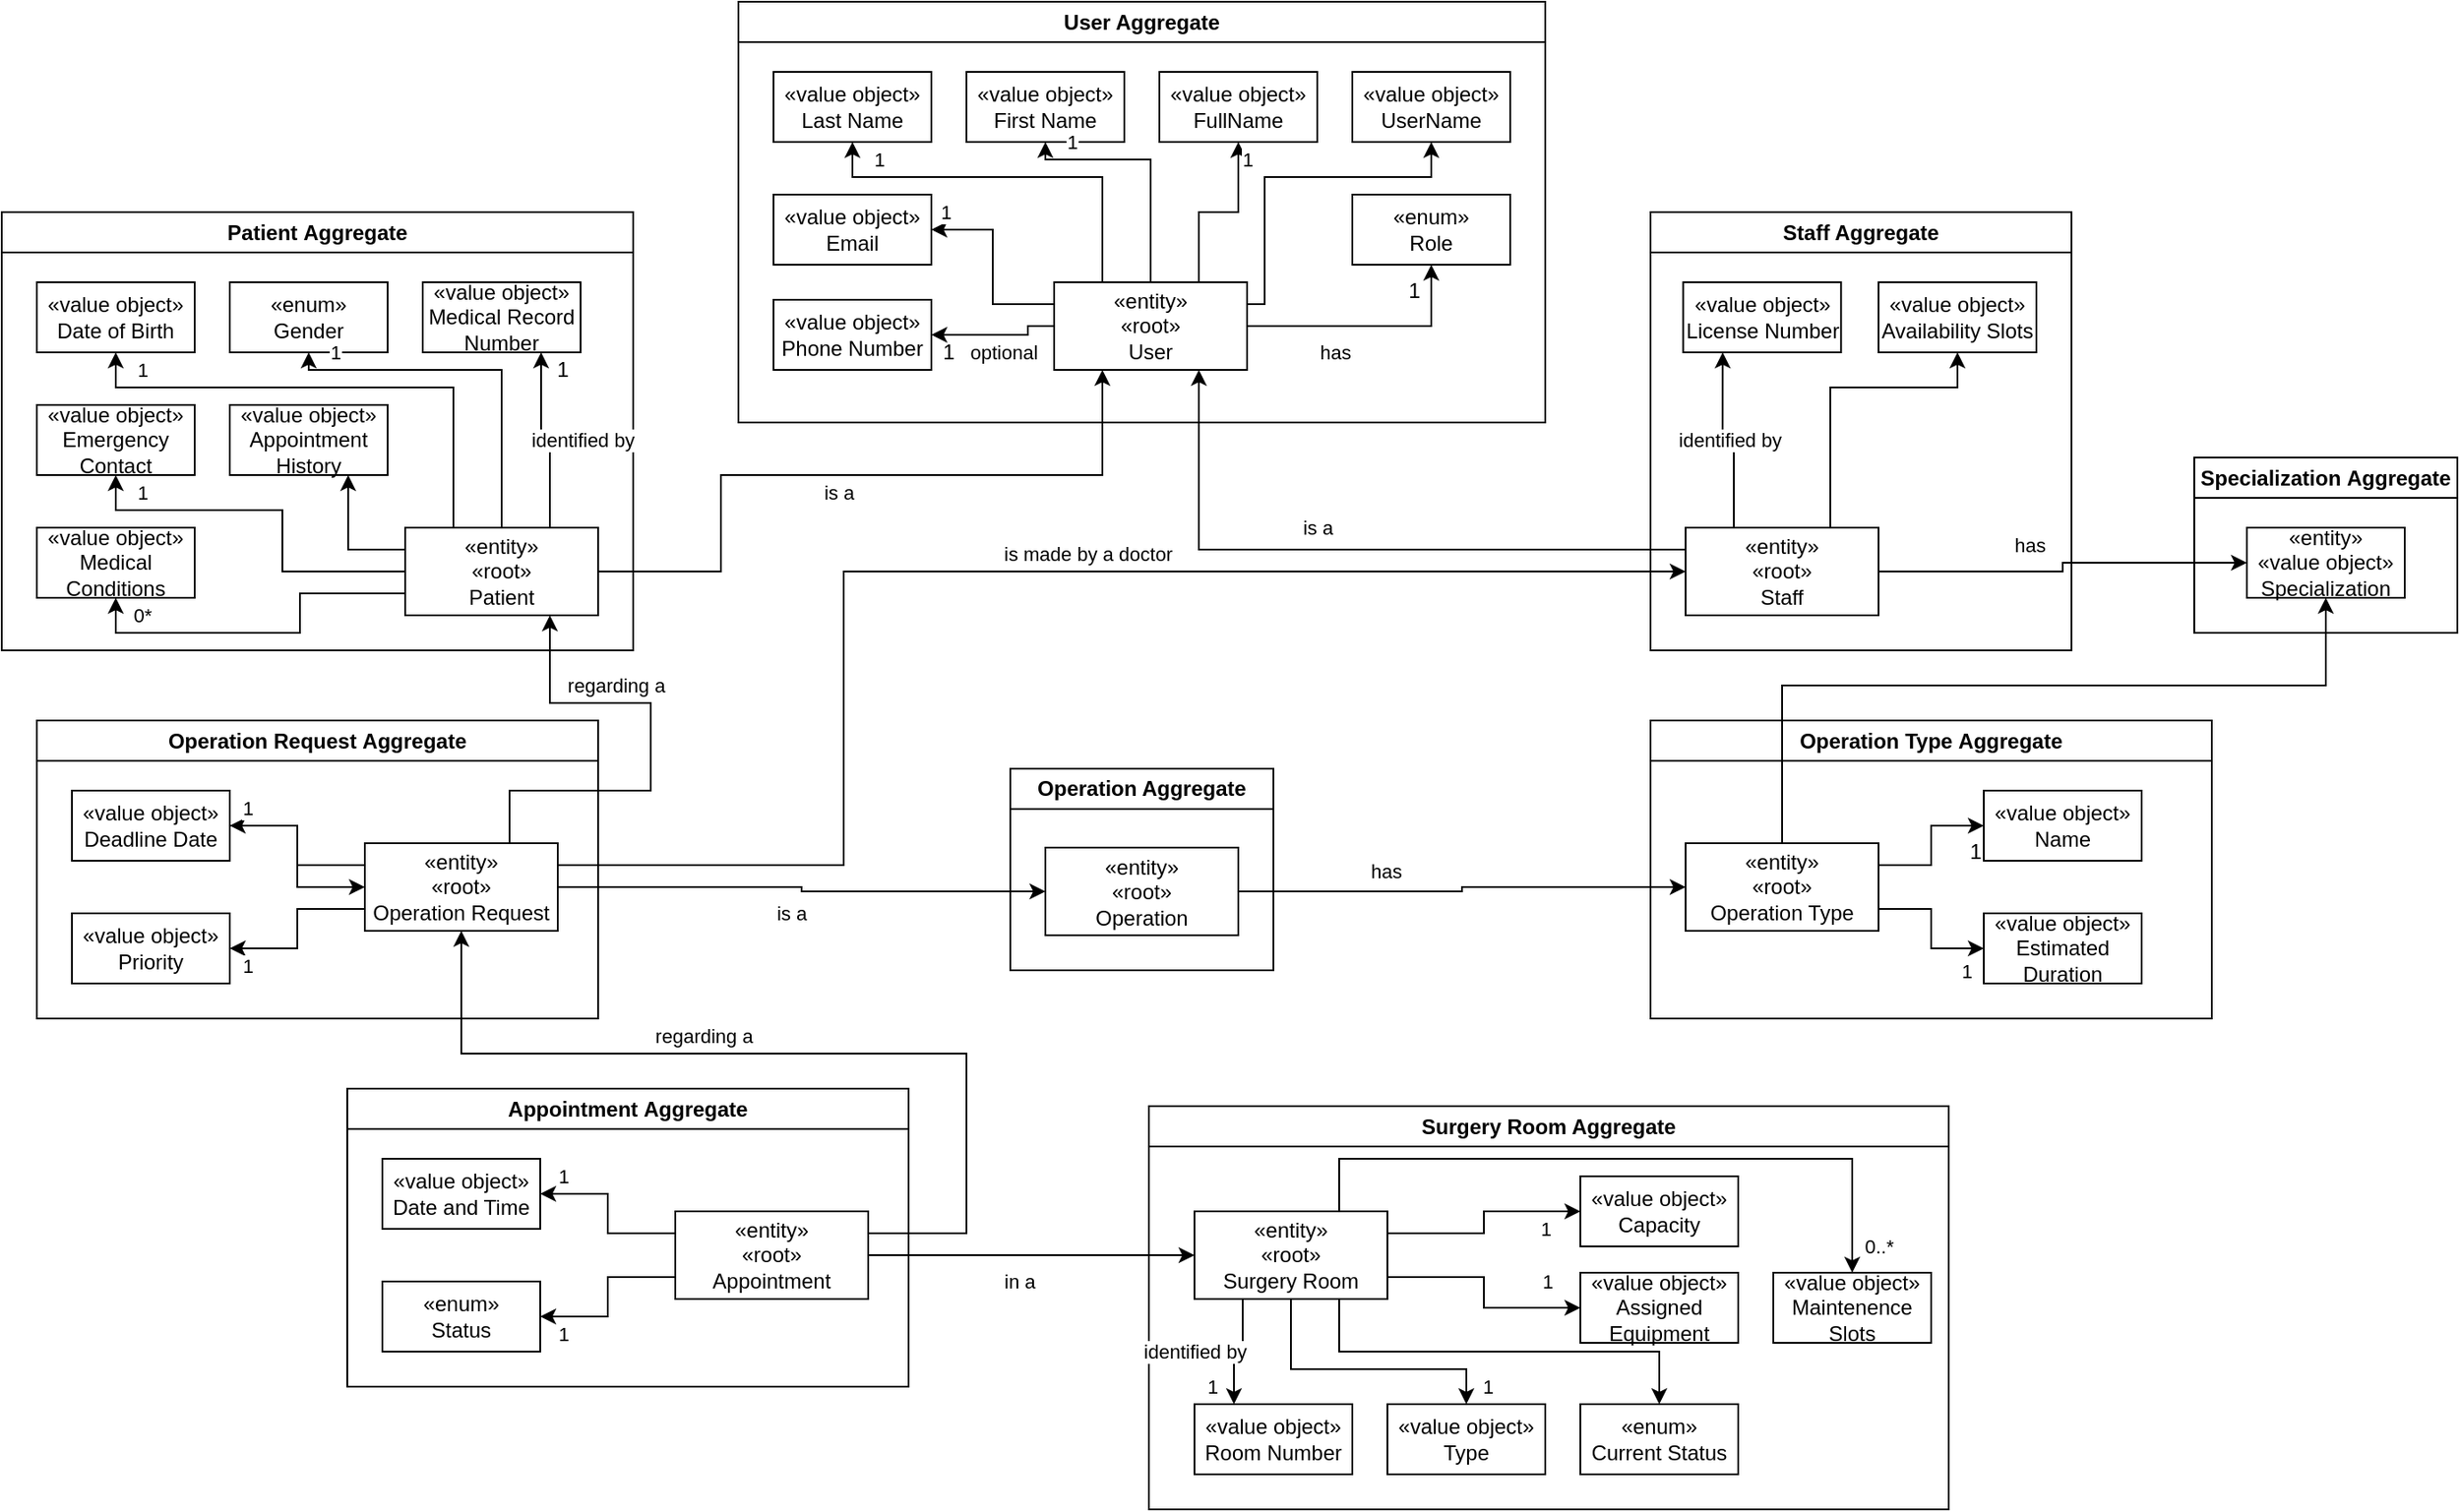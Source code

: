 <mxfile version="24.7.8">
  <diagram id="C5RBs43oDa-KdzZeNtuy" name="Page-1">
    <mxGraphModel dx="867" dy="613" grid="1" gridSize="10" guides="1" tooltips="1" connect="1" arrows="1" fold="1" page="1" pageScale="1" pageWidth="827" pageHeight="1169" math="0" shadow="0">
      <root>
        <mxCell id="WIyWlLk6GJQsqaUBKTNV-0" />
        <mxCell id="WIyWlLk6GJQsqaUBKTNV-1" parent="WIyWlLk6GJQsqaUBKTNV-0" />
        <mxCell id="M3L84cAelBB2g7PGl4CK-6" value="Surgery Room Aggregate" style="swimlane;whiteSpace=wrap;html=1;" vertex="1" parent="WIyWlLk6GJQsqaUBKTNV-1">
          <mxGeometry x="1284" y="710" width="456" height="230" as="geometry" />
        </mxCell>
        <mxCell id="M3L84cAelBB2g7PGl4CK-172" value="identified by" style="edgeStyle=orthogonalEdgeStyle;rounded=0;orthogonalLoop=1;jettySize=auto;html=1;exitX=0.25;exitY=1;exitDx=0;exitDy=0;entryX=0.25;entryY=0;entryDx=0;entryDy=0;" edge="1" parent="M3L84cAelBB2g7PGl4CK-6" source="M3L84cAelBB2g7PGl4CK-166" target="M3L84cAelBB2g7PGl4CK-167">
          <mxGeometry x="0.077" y="-22" relative="1" as="geometry">
            <mxPoint x="-1" as="offset" />
          </mxGeometry>
        </mxCell>
        <mxCell id="M3L84cAelBB2g7PGl4CK-203" value="1" style="edgeLabel;html=1;align=center;verticalAlign=middle;resizable=0;points=[];" vertex="1" connectable="0" parent="M3L84cAelBB2g7PGl4CK-172">
          <mxGeometry x="0.482" y="-1" relative="1" as="geometry">
            <mxPoint x="-12" y="7" as="offset" />
          </mxGeometry>
        </mxCell>
        <mxCell id="M3L84cAelBB2g7PGl4CK-173" style="edgeStyle=orthogonalEdgeStyle;rounded=0;orthogonalLoop=1;jettySize=auto;html=1;exitX=0.5;exitY=1;exitDx=0;exitDy=0;entryX=0.5;entryY=0;entryDx=0;entryDy=0;" edge="1" parent="M3L84cAelBB2g7PGl4CK-6" source="M3L84cAelBB2g7PGl4CK-166" target="M3L84cAelBB2g7PGl4CK-170">
          <mxGeometry relative="1" as="geometry">
            <Array as="points">
              <mxPoint x="81" y="150" />
              <mxPoint x="181" y="150" />
            </Array>
          </mxGeometry>
        </mxCell>
        <mxCell id="M3L84cAelBB2g7PGl4CK-204" value="1" style="edgeLabel;html=1;align=center;verticalAlign=middle;resizable=0;points=[];" vertex="1" connectable="0" parent="M3L84cAelBB2g7PGl4CK-173">
          <mxGeometry x="0.739" relative="1" as="geometry">
            <mxPoint x="13" y="10" as="offset" />
          </mxGeometry>
        </mxCell>
        <mxCell id="M3L84cAelBB2g7PGl4CK-174" style="edgeStyle=orthogonalEdgeStyle;rounded=0;orthogonalLoop=1;jettySize=auto;html=1;exitX=0.75;exitY=1;exitDx=0;exitDy=0;entryX=0.5;entryY=0;entryDx=0;entryDy=0;" edge="1" parent="M3L84cAelBB2g7PGl4CK-6" source="M3L84cAelBB2g7PGl4CK-166" target="M3L84cAelBB2g7PGl4CK-168">
          <mxGeometry relative="1" as="geometry" />
        </mxCell>
        <mxCell id="M3L84cAelBB2g7PGl4CK-175" style="edgeStyle=orthogonalEdgeStyle;rounded=0;orthogonalLoop=1;jettySize=auto;html=1;exitX=1;exitY=0.75;exitDx=0;exitDy=0;entryX=0;entryY=0.5;entryDx=0;entryDy=0;" edge="1" parent="M3L84cAelBB2g7PGl4CK-6" source="M3L84cAelBB2g7PGl4CK-166" target="M3L84cAelBB2g7PGl4CK-171">
          <mxGeometry relative="1" as="geometry" />
        </mxCell>
        <mxCell id="M3L84cAelBB2g7PGl4CK-206" value="1" style="edgeLabel;html=1;align=center;verticalAlign=middle;resizable=0;points=[];" vertex="1" connectable="0" parent="M3L84cAelBB2g7PGl4CK-175">
          <mxGeometry x="0.629" y="1" relative="1" as="geometry">
            <mxPoint x="4" y="-14" as="offset" />
          </mxGeometry>
        </mxCell>
        <mxCell id="M3L84cAelBB2g7PGl4CK-176" style="edgeStyle=orthogonalEdgeStyle;rounded=0;orthogonalLoop=1;jettySize=auto;html=1;exitX=1;exitY=0.25;exitDx=0;exitDy=0;entryX=0;entryY=0.5;entryDx=0;entryDy=0;" edge="1" parent="M3L84cAelBB2g7PGl4CK-6" source="M3L84cAelBB2g7PGl4CK-166" target="M3L84cAelBB2g7PGl4CK-169">
          <mxGeometry relative="1" as="geometry" />
        </mxCell>
        <mxCell id="M3L84cAelBB2g7PGl4CK-205" value="1" style="edgeLabel;html=1;align=center;verticalAlign=middle;resizable=0;points=[];" vertex="1" connectable="0" parent="M3L84cAelBB2g7PGl4CK-176">
          <mxGeometry x="0.74" relative="1" as="geometry">
            <mxPoint x="-4" y="10" as="offset" />
          </mxGeometry>
        </mxCell>
        <mxCell id="M3L84cAelBB2g7PGl4CK-218" style="edgeStyle=orthogonalEdgeStyle;rounded=0;orthogonalLoop=1;jettySize=auto;html=1;exitX=0.75;exitY=0;exitDx=0;exitDy=0;entryX=0.5;entryY=0;entryDx=0;entryDy=0;" edge="1" parent="M3L84cAelBB2g7PGl4CK-6" source="M3L84cAelBB2g7PGl4CK-166" target="M3L84cAelBB2g7PGl4CK-217">
          <mxGeometry relative="1" as="geometry">
            <Array as="points">
              <mxPoint x="109" y="30" />
              <mxPoint x="401" y="30" />
            </Array>
          </mxGeometry>
        </mxCell>
        <mxCell id="M3L84cAelBB2g7PGl4CK-219" value="0..*" style="edgeLabel;html=1;align=center;verticalAlign=middle;resizable=0;points=[];" vertex="1" connectable="0" parent="M3L84cAelBB2g7PGl4CK-218">
          <mxGeometry x="0.866" y="-2" relative="1" as="geometry">
            <mxPoint x="17" y="11" as="offset" />
          </mxGeometry>
        </mxCell>
        <mxCell id="M3L84cAelBB2g7PGl4CK-166" value="«entity»&lt;div&gt;«root»&lt;br&gt;&lt;div&gt;&lt;div&gt;Surgery Room&lt;/div&gt;&lt;/div&gt;&lt;/div&gt;" style="rounded=0;whiteSpace=wrap;html=1;" vertex="1" parent="M3L84cAelBB2g7PGl4CK-6">
          <mxGeometry x="26" y="60" width="110" height="50" as="geometry" />
        </mxCell>
        <mxCell id="M3L84cAelBB2g7PGl4CK-167" value="«value object»&lt;div&gt;Room Number&lt;/div&gt;" style="rounded=0;whiteSpace=wrap;html=1;" vertex="1" parent="M3L84cAelBB2g7PGl4CK-6">
          <mxGeometry x="26" y="170" width="90" height="40" as="geometry" />
        </mxCell>
        <mxCell id="M3L84cAelBB2g7PGl4CK-168" value="«enum»&lt;div&gt;Current Status&lt;br&gt;&lt;/div&gt;" style="rounded=0;whiteSpace=wrap;html=1;" vertex="1" parent="M3L84cAelBB2g7PGl4CK-6">
          <mxGeometry x="246" y="170" width="90" height="40" as="geometry" />
        </mxCell>
        <mxCell id="M3L84cAelBB2g7PGl4CK-169" value="«value object»&lt;div&gt;Capacity&lt;/div&gt;" style="rounded=0;whiteSpace=wrap;html=1;" vertex="1" parent="M3L84cAelBB2g7PGl4CK-6">
          <mxGeometry x="246" y="40" width="90" height="40" as="geometry" />
        </mxCell>
        <mxCell id="M3L84cAelBB2g7PGl4CK-170" value="«value object»&lt;div&gt;Type&lt;/div&gt;" style="rounded=0;whiteSpace=wrap;html=1;" vertex="1" parent="M3L84cAelBB2g7PGl4CK-6">
          <mxGeometry x="136" y="170" width="90" height="40" as="geometry" />
        </mxCell>
        <mxCell id="M3L84cAelBB2g7PGl4CK-171" value="«value object»&lt;div&gt;Assigned Equipment&lt;/div&gt;" style="rounded=0;whiteSpace=wrap;html=1;" vertex="1" parent="M3L84cAelBB2g7PGl4CK-6">
          <mxGeometry x="246" y="95" width="90" height="40" as="geometry" />
        </mxCell>
        <mxCell id="M3L84cAelBB2g7PGl4CK-217" value="«value object»&lt;div&gt;Maintenen&lt;span style=&quot;background-color: initial;&quot;&gt;ce Slots&lt;/span&gt;&lt;/div&gt;" style="rounded=0;whiteSpace=wrap;html=1;" vertex="1" parent="M3L84cAelBB2g7PGl4CK-6">
          <mxGeometry x="356" y="95" width="90" height="40" as="geometry" />
        </mxCell>
        <mxCell id="M3L84cAelBB2g7PGl4CK-16" style="edgeStyle=orthogonalEdgeStyle;rounded=0;orthogonalLoop=1;jettySize=auto;html=1;exitX=0.5;exitY=1;exitDx=0;exitDy=0;" edge="1" parent="WIyWlLk6GJQsqaUBKTNV-1">
          <mxGeometry relative="1" as="geometry">
            <mxPoint x="1371.64" y="620" as="sourcePoint" />
            <mxPoint x="1371.64" y="620" as="targetPoint" />
          </mxGeometry>
        </mxCell>
        <mxCell id="M3L84cAelBB2g7PGl4CK-24" value="User Aggregate" style="swimlane;whiteSpace=wrap;html=1;" vertex="1" parent="WIyWlLk6GJQsqaUBKTNV-1">
          <mxGeometry x="1050" y="80" width="460" height="240" as="geometry">
            <mxRectangle x="170" y="40" width="120" height="30" as="alternateBounds" />
          </mxGeometry>
        </mxCell>
        <mxCell id="M3L84cAelBB2g7PGl4CK-25" value="«value object»&lt;div&gt;&lt;span style=&quot;background-color: initial;&quot;&gt;Email&lt;/span&gt;&lt;br&gt;&lt;/div&gt;" style="rounded=0;whiteSpace=wrap;html=1;" vertex="1" parent="M3L84cAelBB2g7PGl4CK-24">
          <mxGeometry x="20" y="110" width="90" height="40" as="geometry" />
        </mxCell>
        <mxCell id="M3L84cAelBB2g7PGl4CK-26" value="«value object»&lt;div&gt;Phone Number&lt;/div&gt;" style="rounded=0;whiteSpace=wrap;html=1;" vertex="1" parent="M3L84cAelBB2g7PGl4CK-24">
          <mxGeometry x="20" y="170" width="90" height="40" as="geometry" />
        </mxCell>
        <mxCell id="M3L84cAelBB2g7PGl4CK-18" value="«value object»&lt;div&gt;UserName&lt;/div&gt;" style="rounded=0;whiteSpace=wrap;html=1;" vertex="1" parent="M3L84cAelBB2g7PGl4CK-24">
          <mxGeometry x="350" y="40" width="90" height="40" as="geometry" />
        </mxCell>
        <mxCell id="M3L84cAelBB2g7PGl4CK-17" value="«value object»&lt;div&gt;FullName&lt;/div&gt;" style="rounded=0;whiteSpace=wrap;html=1;" vertex="1" parent="M3L84cAelBB2g7PGl4CK-24">
          <mxGeometry x="240" y="40" width="90" height="40" as="geometry" />
        </mxCell>
        <mxCell id="M3L84cAelBB2g7PGl4CK-88" value="«value object»&lt;div&gt;First Name&lt;/div&gt;" style="rounded=0;whiteSpace=wrap;html=1;" vertex="1" parent="M3L84cAelBB2g7PGl4CK-24">
          <mxGeometry x="130" y="40" width="90" height="40" as="geometry" />
        </mxCell>
        <mxCell id="M3L84cAelBB2g7PGl4CK-94" value="optional" style="edgeStyle=orthogonalEdgeStyle;rounded=0;orthogonalLoop=1;jettySize=auto;html=1;exitX=0;exitY=0.5;exitDx=0;exitDy=0;entryX=1;entryY=0.5;entryDx=0;entryDy=0;" edge="1" parent="M3L84cAelBB2g7PGl4CK-24" source="M3L84cAelBB2g7PGl4CK-15" target="M3L84cAelBB2g7PGl4CK-26">
          <mxGeometry x="0.043" y="11" relative="1" as="geometry">
            <Array as="points">
              <mxPoint x="165" y="185" />
              <mxPoint x="165" y="190" />
            </Array>
            <mxPoint x="5" y="-1" as="offset" />
          </mxGeometry>
        </mxCell>
        <mxCell id="M3L84cAelBB2g7PGl4CK-95" value="1" style="edgeStyle=orthogonalEdgeStyle;rounded=0;orthogonalLoop=1;jettySize=auto;html=1;exitX=0;exitY=0.25;exitDx=0;exitDy=0;entryX=1;entryY=0.5;entryDx=0;entryDy=0;" edge="1" parent="M3L84cAelBB2g7PGl4CK-24" source="M3L84cAelBB2g7PGl4CK-15" target="M3L84cAelBB2g7PGl4CK-25">
          <mxGeometry x="0.869" y="-10" relative="1" as="geometry">
            <mxPoint as="offset" />
          </mxGeometry>
        </mxCell>
        <mxCell id="M3L84cAelBB2g7PGl4CK-96" value="1" style="edgeStyle=orthogonalEdgeStyle;rounded=0;orthogonalLoop=1;jettySize=auto;html=1;exitX=0.25;exitY=0;exitDx=0;exitDy=0;entryX=0.5;entryY=1;entryDx=0;entryDy=0;" edge="1" parent="M3L84cAelBB2g7PGl4CK-24" source="M3L84cAelBB2g7PGl4CK-15" target="M3L84cAelBB2g7PGl4CK-91">
          <mxGeometry x="0.685" y="-10" relative="1" as="geometry">
            <Array as="points">
              <mxPoint x="208" y="100" />
              <mxPoint x="65" y="100" />
            </Array>
            <mxPoint as="offset" />
          </mxGeometry>
        </mxCell>
        <mxCell id="M3L84cAelBB2g7PGl4CK-98" value="1" style="edgeStyle=orthogonalEdgeStyle;rounded=0;orthogonalLoop=1;jettySize=auto;html=1;exitX=0.75;exitY=0;exitDx=0;exitDy=0;entryX=0.5;entryY=1;entryDx=0;entryDy=0;" edge="1" parent="M3L84cAelBB2g7PGl4CK-24" source="M3L84cAelBB2g7PGl4CK-15" target="M3L84cAelBB2g7PGl4CK-17">
          <mxGeometry x="0.805" y="-5" relative="1" as="geometry">
            <mxPoint as="offset" />
          </mxGeometry>
        </mxCell>
        <mxCell id="M3L84cAelBB2g7PGl4CK-99" style="edgeStyle=orthogonalEdgeStyle;rounded=0;orthogonalLoop=1;jettySize=auto;html=1;exitX=1;exitY=0.25;exitDx=0;exitDy=0;entryX=0.5;entryY=1;entryDx=0;entryDy=0;" edge="1" parent="M3L84cAelBB2g7PGl4CK-24" source="M3L84cAelBB2g7PGl4CK-15" target="M3L84cAelBB2g7PGl4CK-18">
          <mxGeometry relative="1" as="geometry">
            <Array as="points">
              <mxPoint x="300" y="173" />
              <mxPoint x="300" y="100" />
              <mxPoint x="395" y="100" />
            </Array>
          </mxGeometry>
        </mxCell>
        <mxCell id="M3L84cAelBB2g7PGl4CK-100" value="has" style="edgeStyle=orthogonalEdgeStyle;rounded=0;orthogonalLoop=1;jettySize=auto;html=1;exitX=1;exitY=0.5;exitDx=0;exitDy=0;entryX=0.5;entryY=1;entryDx=0;entryDy=0;" edge="1" parent="M3L84cAelBB2g7PGl4CK-24" source="M3L84cAelBB2g7PGl4CK-15" target="M3L84cAelBB2g7PGl4CK-22">
          <mxGeometry x="-0.286" y="-15" relative="1" as="geometry">
            <mxPoint as="offset" />
          </mxGeometry>
        </mxCell>
        <mxCell id="M3L84cAelBB2g7PGl4CK-135" value="1" style="edgeStyle=orthogonalEdgeStyle;rounded=0;orthogonalLoop=1;jettySize=auto;html=1;exitX=0.5;exitY=0;exitDx=0;exitDy=0;entryX=0.5;entryY=1;entryDx=0;entryDy=0;" edge="1" parent="M3L84cAelBB2g7PGl4CK-24" source="M3L84cAelBB2g7PGl4CK-15" target="M3L84cAelBB2g7PGl4CK-88">
          <mxGeometry x="0.642" y="-10" relative="1" as="geometry">
            <Array as="points">
              <mxPoint x="235" y="90" />
              <mxPoint x="175" y="90" />
            </Array>
            <mxPoint as="offset" />
          </mxGeometry>
        </mxCell>
        <mxCell id="M3L84cAelBB2g7PGl4CK-15" value="«entity»&lt;div&gt;«root»&lt;/div&gt;&lt;div&gt;User&lt;/div&gt;" style="rounded=0;whiteSpace=wrap;html=1;" vertex="1" parent="M3L84cAelBB2g7PGl4CK-24">
          <mxGeometry x="180" y="160" width="110" height="50" as="geometry" />
        </mxCell>
        <mxCell id="M3L84cAelBB2g7PGl4CK-91" value="«value object»&lt;div&gt;Last Name&lt;/div&gt;" style="rounded=0;whiteSpace=wrap;html=1;" vertex="1" parent="M3L84cAelBB2g7PGl4CK-24">
          <mxGeometry x="20" y="40" width="90" height="40" as="geometry" />
        </mxCell>
        <mxCell id="M3L84cAelBB2g7PGl4CK-22" value="«enum»&lt;div&gt;Role&lt;/div&gt;" style="rounded=0;whiteSpace=wrap;html=1;" vertex="1" parent="M3L84cAelBB2g7PGl4CK-24">
          <mxGeometry x="350" y="110" width="90" height="40" as="geometry" />
        </mxCell>
        <mxCell id="M3L84cAelBB2g7PGl4CK-194" value="1" style="text;html=1;align=center;verticalAlign=middle;whiteSpace=wrap;rounded=0;" vertex="1" parent="M3L84cAelBB2g7PGl4CK-24">
          <mxGeometry x="110" y="190" width="20" height="20" as="geometry" />
        </mxCell>
        <mxCell id="M3L84cAelBB2g7PGl4CK-220" value="1" style="text;html=1;align=center;verticalAlign=middle;resizable=0;points=[];autosize=1;strokeColor=none;fillColor=none;" vertex="1" parent="M3L84cAelBB2g7PGl4CK-24">
          <mxGeometry x="370" y="150" width="30" height="30" as="geometry" />
        </mxCell>
        <mxCell id="M3L84cAelBB2g7PGl4CK-41" value="Operation Aggregate" style="swimlane;whiteSpace=wrap;html=1;" vertex="1" parent="WIyWlLk6GJQsqaUBKTNV-1">
          <mxGeometry x="1205" y="517.5" width="150" height="115" as="geometry" />
        </mxCell>
        <mxCell id="M3L84cAelBB2g7PGl4CK-147" value="«entity»&lt;div&gt;«root»&lt;br&gt;&lt;div&gt;&lt;div&gt;Operation&lt;/div&gt;&lt;/div&gt;&lt;/div&gt;" style="rounded=0;whiteSpace=wrap;html=1;" vertex="1" parent="M3L84cAelBB2g7PGl4CK-41">
          <mxGeometry x="20" y="45.0" width="110" height="50" as="geometry" />
        </mxCell>
        <mxCell id="M3L84cAelBB2g7PGl4CK-60" value="Patient&lt;span style=&quot;background-color: initial;&quot;&gt;&amp;nbsp;Aggregate&lt;/span&gt;" style="swimlane;whiteSpace=wrap;html=1;" vertex="1" parent="WIyWlLk6GJQsqaUBKTNV-1">
          <mxGeometry x="630" y="200" width="360" height="250" as="geometry">
            <mxRectangle x="-500" y="200" width="150" height="30" as="alternateBounds" />
          </mxGeometry>
        </mxCell>
        <mxCell id="M3L84cAelBB2g7PGl4CK-92" value="«value object»&lt;div&gt;Date of Birth&lt;/div&gt;" style="rounded=0;whiteSpace=wrap;html=1;" vertex="1" parent="M3L84cAelBB2g7PGl4CK-60">
          <mxGeometry x="20" y="40" width="90" height="40" as="geometry" />
        </mxCell>
        <mxCell id="M3L84cAelBB2g7PGl4CK-89" value="«value object»&lt;div&gt;Emergency Contact&lt;br&gt;&lt;/div&gt;" style="rounded=0;whiteSpace=wrap;html=1;" vertex="1" parent="M3L84cAelBB2g7PGl4CK-60">
          <mxGeometry x="20" y="110" width="90" height="40" as="geometry" />
        </mxCell>
        <mxCell id="M3L84cAelBB2g7PGl4CK-90" value="«enum»&lt;div&gt;Gender&lt;/div&gt;" style="rounded=0;whiteSpace=wrap;html=1;direction=west;" vertex="1" parent="M3L84cAelBB2g7PGl4CK-60">
          <mxGeometry x="130" y="40" width="90" height="40" as="geometry" />
        </mxCell>
        <mxCell id="M3L84cAelBB2g7PGl4CK-105" value="1" style="edgeStyle=orthogonalEdgeStyle;rounded=0;orthogonalLoop=1;jettySize=auto;html=1;exitX=0.25;exitY=0;exitDx=0;exitDy=0;entryX=0.5;entryY=1;entryDx=0;entryDy=0;" edge="1" parent="M3L84cAelBB2g7PGl4CK-60" source="M3L84cAelBB2g7PGl4CK-34" target="M3L84cAelBB2g7PGl4CK-92">
          <mxGeometry x="0.761" y="-10" relative="1" as="geometry">
            <Array as="points">
              <mxPoint x="258" y="100" />
              <mxPoint x="65" y="100" />
            </Array>
            <mxPoint as="offset" />
          </mxGeometry>
        </mxCell>
        <mxCell id="M3L84cAelBB2g7PGl4CK-107" value="identified by" style="edgeStyle=orthogonalEdgeStyle;rounded=0;orthogonalLoop=1;jettySize=auto;html=1;exitX=0.75;exitY=0;exitDx=0;exitDy=0;entryX=0.75;entryY=1;entryDx=0;entryDy=0;" edge="1" parent="M3L84cAelBB2g7PGl4CK-60" source="M3L84cAelBB2g7PGl4CK-34" target="M3L84cAelBB2g7PGl4CK-102">
          <mxGeometry x="-0.025" y="-20" relative="1" as="geometry">
            <Array as="points">
              <mxPoint x="312" y="130" />
              <mxPoint x="308" y="130" />
            </Array>
            <mxPoint x="19" y="20" as="offset" />
          </mxGeometry>
        </mxCell>
        <mxCell id="M3L84cAelBB2g7PGl4CK-108" style="edgeStyle=orthogonalEdgeStyle;rounded=0;orthogonalLoop=1;jettySize=auto;html=1;exitX=0;exitY=0.25;exitDx=0;exitDy=0;entryX=0.75;entryY=1;entryDx=0;entryDy=0;" edge="1" parent="M3L84cAelBB2g7PGl4CK-60" source="M3L84cAelBB2g7PGl4CK-34" target="M3L84cAelBB2g7PGl4CK-103">
          <mxGeometry relative="1" as="geometry" />
        </mxCell>
        <mxCell id="M3L84cAelBB2g7PGl4CK-109" value="1" style="edgeStyle=orthogonalEdgeStyle;rounded=0;orthogonalLoop=1;jettySize=auto;html=1;exitX=0;exitY=0.5;exitDx=0;exitDy=0;entryX=0.5;entryY=1;entryDx=0;entryDy=0;" edge="1" parent="M3L84cAelBB2g7PGl4CK-60" source="M3L84cAelBB2g7PGl4CK-34" target="M3L84cAelBB2g7PGl4CK-89">
          <mxGeometry x="0.682" y="-10" relative="1" as="geometry">
            <Array as="points">
              <mxPoint x="160" y="205" />
              <mxPoint x="160" y="170" />
              <mxPoint x="65" y="170" />
            </Array>
            <mxPoint as="offset" />
          </mxGeometry>
        </mxCell>
        <mxCell id="M3L84cAelBB2g7PGl4CK-110" value="0*" style="edgeStyle=orthogonalEdgeStyle;rounded=0;orthogonalLoop=1;jettySize=auto;html=1;exitX=0;exitY=0.75;exitDx=0;exitDy=0;entryX=0.5;entryY=1;entryDx=0;entryDy=0;" edge="1" parent="M3L84cAelBB2g7PGl4CK-60" source="M3L84cAelBB2g7PGl4CK-34" target="M3L84cAelBB2g7PGl4CK-101">
          <mxGeometry x="0.663" y="-10" relative="1" as="geometry">
            <mxPoint as="offset" />
          </mxGeometry>
        </mxCell>
        <mxCell id="M3L84cAelBB2g7PGl4CK-134" value="1" style="edgeStyle=orthogonalEdgeStyle;rounded=0;orthogonalLoop=1;jettySize=auto;html=1;exitX=0.5;exitY=0;exitDx=0;exitDy=0;entryX=0.5;entryY=0;entryDx=0;entryDy=0;" edge="1" parent="M3L84cAelBB2g7PGl4CK-60" source="M3L84cAelBB2g7PGl4CK-34" target="M3L84cAelBB2g7PGl4CK-90">
          <mxGeometry x="0.762" y="-10" relative="1" as="geometry">
            <Array as="points">
              <mxPoint x="285" y="90" />
              <mxPoint x="175" y="90" />
            </Array>
            <mxPoint as="offset" />
          </mxGeometry>
        </mxCell>
        <mxCell id="M3L84cAelBB2g7PGl4CK-34" value="«entity»&lt;div&gt;«root»&lt;br&gt;&lt;div&gt;&lt;div&gt;Patient&lt;/div&gt;&lt;/div&gt;&lt;/div&gt;" style="rounded=0;whiteSpace=wrap;html=1;" vertex="1" parent="M3L84cAelBB2g7PGl4CK-60">
          <mxGeometry x="230" y="180" width="110" height="50" as="geometry" />
        </mxCell>
        <mxCell id="M3L84cAelBB2g7PGl4CK-101" value="«value object»&lt;div&gt;Medical Conditions&lt;/div&gt;" style="rounded=0;whiteSpace=wrap;html=1;" vertex="1" parent="M3L84cAelBB2g7PGl4CK-60">
          <mxGeometry x="20" y="180" width="90" height="40" as="geometry" />
        </mxCell>
        <mxCell id="M3L84cAelBB2g7PGl4CK-102" value="«value object»&lt;div&gt;&lt;span style=&quot;background-color: initial;&quot;&gt;Medical Record Number&lt;/span&gt;&lt;/div&gt;" style="rounded=0;whiteSpace=wrap;html=1;" vertex="1" parent="M3L84cAelBB2g7PGl4CK-60">
          <mxGeometry x="240" y="40" width="90" height="40" as="geometry" />
        </mxCell>
        <mxCell id="M3L84cAelBB2g7PGl4CK-103" value="«value object»&lt;div&gt;Appointment History&lt;/div&gt;" style="rounded=0;whiteSpace=wrap;html=1;" vertex="1" parent="M3L84cAelBB2g7PGl4CK-60">
          <mxGeometry x="130" y="110" width="90" height="40" as="geometry" />
        </mxCell>
        <mxCell id="M3L84cAelBB2g7PGl4CK-195" value="1" style="text;html=1;align=center;verticalAlign=middle;whiteSpace=wrap;rounded=0;" vertex="1" parent="M3L84cAelBB2g7PGl4CK-60">
          <mxGeometry x="310" y="80" width="20" height="20" as="geometry" />
        </mxCell>
        <mxCell id="M3L84cAelBB2g7PGl4CK-63" value="Staff Aggregate" style="swimlane;whiteSpace=wrap;html=1;" vertex="1" parent="WIyWlLk6GJQsqaUBKTNV-1">
          <mxGeometry x="1570" y="200" width="240" height="250" as="geometry" />
        </mxCell>
        <mxCell id="M3L84cAelBB2g7PGl4CK-112" value="«value object»&lt;div&gt;Availability Slots&lt;br&gt;&lt;/div&gt;" style="rounded=0;whiteSpace=wrap;html=1;" vertex="1" parent="M3L84cAelBB2g7PGl4CK-63">
          <mxGeometry x="130" y="40" width="90" height="40" as="geometry" />
        </mxCell>
        <mxCell id="M3L84cAelBB2g7PGl4CK-114" value="«value object»&lt;div&gt;License Number&lt;br&gt;&lt;/div&gt;" style="rounded=0;whiteSpace=wrap;html=1;" vertex="1" parent="M3L84cAelBB2g7PGl4CK-63">
          <mxGeometry x="18.64" y="40" width="90" height="40" as="geometry" />
        </mxCell>
        <mxCell id="M3L84cAelBB2g7PGl4CK-116" value="identified by" style="edgeStyle=orthogonalEdgeStyle;rounded=0;orthogonalLoop=1;jettySize=auto;html=1;exitX=0.25;exitY=0;exitDx=0;exitDy=0;entryX=0.25;entryY=1;entryDx=0;entryDy=0;" edge="1" parent="M3L84cAelBB2g7PGl4CK-63" source="M3L84cAelBB2g7PGl4CK-40" target="M3L84cAelBB2g7PGl4CK-114">
          <mxGeometry relative="1" as="geometry" />
        </mxCell>
        <mxCell id="M3L84cAelBB2g7PGl4CK-136" style="edgeStyle=orthogonalEdgeStyle;rounded=0;orthogonalLoop=1;jettySize=auto;html=1;exitX=0.75;exitY=0;exitDx=0;exitDy=0;entryX=0.5;entryY=1;entryDx=0;entryDy=0;" edge="1" parent="M3L84cAelBB2g7PGl4CK-63" source="M3L84cAelBB2g7PGl4CK-40" target="M3L84cAelBB2g7PGl4CK-112">
          <mxGeometry relative="1" as="geometry">
            <Array as="points">
              <mxPoint x="102" y="100" />
              <mxPoint x="175" y="100" />
            </Array>
          </mxGeometry>
        </mxCell>
        <mxCell id="M3L84cAelBB2g7PGl4CK-40" value="«entity»&lt;div&gt;«root»&lt;/div&gt;&lt;div&gt;&lt;div&gt;&lt;div&gt;Staff&lt;/div&gt;&lt;/div&gt;&lt;/div&gt;" style="rounded=0;whiteSpace=wrap;html=1;" vertex="1" parent="M3L84cAelBB2g7PGl4CK-63">
          <mxGeometry x="20" y="180" width="110" height="50" as="geometry" />
        </mxCell>
        <mxCell id="M3L84cAelBB2g7PGl4CK-119" value="Operation Request&lt;span style=&quot;background-color: initial;&quot;&gt;&amp;nbsp;Aggregate&lt;/span&gt;" style="swimlane;whiteSpace=wrap;html=1;" vertex="1" parent="WIyWlLk6GJQsqaUBKTNV-1">
          <mxGeometry x="650" y="490" width="320" height="170" as="geometry">
            <mxRectangle x="-500" y="200" width="150" height="30" as="alternateBounds" />
          </mxGeometry>
        </mxCell>
        <mxCell id="M3L84cAelBB2g7PGl4CK-198" value="" style="edgeStyle=orthogonalEdgeStyle;rounded=0;orthogonalLoop=1;jettySize=auto;html=1;" edge="1" parent="M3L84cAelBB2g7PGl4CK-119" source="M3L84cAelBB2g7PGl4CK-120" target="M3L84cAelBB2g7PGl4CK-129">
          <mxGeometry relative="1" as="geometry" />
        </mxCell>
        <mxCell id="M3L84cAelBB2g7PGl4CK-120" value="«value object»&lt;div&gt;Deadline Date&lt;/div&gt;" style="rounded=0;whiteSpace=wrap;html=1;" vertex="1" parent="M3L84cAelBB2g7PGl4CK-119">
          <mxGeometry x="20" y="40" width="90" height="40" as="geometry" />
        </mxCell>
        <mxCell id="M3L84cAelBB2g7PGl4CK-121" value="«value object»&lt;div&gt;Priority&lt;br&gt;&lt;/div&gt;" style="rounded=0;whiteSpace=wrap;html=1;" vertex="1" parent="M3L84cAelBB2g7PGl4CK-119">
          <mxGeometry x="20" y="110" width="90" height="40" as="geometry" />
        </mxCell>
        <mxCell id="M3L84cAelBB2g7PGl4CK-137" style="edgeStyle=orthogonalEdgeStyle;rounded=0;orthogonalLoop=1;jettySize=auto;html=1;exitX=0;exitY=0.75;exitDx=0;exitDy=0;entryX=1;entryY=0.5;entryDx=0;entryDy=0;" edge="1" parent="M3L84cAelBB2g7PGl4CK-119" source="M3L84cAelBB2g7PGl4CK-129" target="M3L84cAelBB2g7PGl4CK-121">
          <mxGeometry relative="1" as="geometry" />
        </mxCell>
        <mxCell id="M3L84cAelBB2g7PGl4CK-200" value="1" style="edgeLabel;html=1;align=center;verticalAlign=middle;resizable=0;points=[];" vertex="1" connectable="0" parent="M3L84cAelBB2g7PGl4CK-137">
          <mxGeometry x="0.516" y="-1" relative="1" as="geometry">
            <mxPoint x="-14" y="11" as="offset" />
          </mxGeometry>
        </mxCell>
        <mxCell id="M3L84cAelBB2g7PGl4CK-138" style="edgeStyle=orthogonalEdgeStyle;rounded=0;orthogonalLoop=1;jettySize=auto;html=1;exitX=0;exitY=0.25;exitDx=0;exitDy=0;entryX=1;entryY=0.5;entryDx=0;entryDy=0;" edge="1" parent="M3L84cAelBB2g7PGl4CK-119" source="M3L84cAelBB2g7PGl4CK-129" target="M3L84cAelBB2g7PGl4CK-120">
          <mxGeometry relative="1" as="geometry" />
        </mxCell>
        <mxCell id="M3L84cAelBB2g7PGl4CK-199" value="1" style="edgeLabel;html=1;align=center;verticalAlign=middle;resizable=0;points=[];" vertex="1" connectable="0" parent="M3L84cAelBB2g7PGl4CK-138">
          <mxGeometry x="0.377" y="2" relative="1" as="geometry">
            <mxPoint x="-21" y="-12" as="offset" />
          </mxGeometry>
        </mxCell>
        <mxCell id="M3L84cAelBB2g7PGl4CK-129" value="«entity»&lt;div&gt;«root»&lt;br&gt;&lt;div&gt;&lt;div&gt;Operation Request&lt;/div&gt;&lt;/div&gt;&lt;/div&gt;" style="rounded=0;whiteSpace=wrap;html=1;" vertex="1" parent="M3L84cAelBB2g7PGl4CK-119">
          <mxGeometry x="187" y="70" width="110" height="50" as="geometry" />
        </mxCell>
        <mxCell id="M3L84cAelBB2g7PGl4CK-139" value="Operation Type&lt;span style=&quot;background-color: initial;&quot;&gt;&amp;nbsp;Aggregate&lt;/span&gt;" style="swimlane;whiteSpace=wrap;html=1;" vertex="1" parent="WIyWlLk6GJQsqaUBKTNV-1">
          <mxGeometry x="1570" y="490" width="320" height="170" as="geometry">
            <mxRectangle x="-500" y="200" width="150" height="30" as="alternateBounds" />
          </mxGeometry>
        </mxCell>
        <mxCell id="M3L84cAelBB2g7PGl4CK-140" value="«value object»&lt;div&gt;Name&lt;/div&gt;" style="rounded=0;whiteSpace=wrap;html=1;" vertex="1" parent="M3L84cAelBB2g7PGl4CK-139">
          <mxGeometry x="190" y="40" width="90" height="40" as="geometry" />
        </mxCell>
        <mxCell id="M3L84cAelBB2g7PGl4CK-141" value="«value object»&lt;div&gt;Estimated Duration&lt;br&gt;&lt;/div&gt;" style="rounded=0;whiteSpace=wrap;html=1;" vertex="1" parent="M3L84cAelBB2g7PGl4CK-139">
          <mxGeometry x="190" y="110" width="90" height="40" as="geometry" />
        </mxCell>
        <mxCell id="M3L84cAelBB2g7PGl4CK-145" style="edgeStyle=orthogonalEdgeStyle;rounded=0;orthogonalLoop=1;jettySize=auto;html=1;exitX=1;exitY=0.25;exitDx=0;exitDy=0;entryX=0;entryY=0.5;entryDx=0;entryDy=0;" edge="1" parent="M3L84cAelBB2g7PGl4CK-139" source="M3L84cAelBB2g7PGl4CK-144" target="M3L84cAelBB2g7PGl4CK-140">
          <mxGeometry relative="1" as="geometry" />
        </mxCell>
        <mxCell id="M3L84cAelBB2g7PGl4CK-146" style="edgeStyle=orthogonalEdgeStyle;rounded=0;orthogonalLoop=1;jettySize=auto;html=1;exitX=1;exitY=0.75;exitDx=0;exitDy=0;entryX=0;entryY=0.5;entryDx=0;entryDy=0;" edge="1" parent="M3L84cAelBB2g7PGl4CK-139" source="M3L84cAelBB2g7PGl4CK-144" target="M3L84cAelBB2g7PGl4CK-141">
          <mxGeometry relative="1" as="geometry" />
        </mxCell>
        <mxCell id="M3L84cAelBB2g7PGl4CK-196" value="1" style="edgeLabel;html=1;align=center;verticalAlign=middle;resizable=0;points=[];" vertex="1" connectable="0" parent="M3L84cAelBB2g7PGl4CK-146">
          <mxGeometry x="0.52" y="1" relative="1" as="geometry">
            <mxPoint x="10" y="14" as="offset" />
          </mxGeometry>
        </mxCell>
        <mxCell id="M3L84cAelBB2g7PGl4CK-144" value="«entity»&lt;div&gt;«root»&lt;br&gt;&lt;div&gt;&lt;div&gt;Operation Type&lt;/div&gt;&lt;/div&gt;&lt;/div&gt;" style="rounded=0;whiteSpace=wrap;html=1;" vertex="1" parent="M3L84cAelBB2g7PGl4CK-139">
          <mxGeometry x="20" y="70" width="110" height="50" as="geometry" />
        </mxCell>
        <mxCell id="M3L84cAelBB2g7PGl4CK-197" value="1" style="text;html=1;align=center;verticalAlign=middle;resizable=0;points=[];autosize=1;strokeColor=none;fillColor=none;" vertex="1" parent="M3L84cAelBB2g7PGl4CK-139">
          <mxGeometry x="170" y="60" width="30" height="30" as="geometry" />
        </mxCell>
        <mxCell id="M3L84cAelBB2g7PGl4CK-151" style="edgeStyle=orthogonalEdgeStyle;rounded=0;orthogonalLoop=1;jettySize=auto;html=1;exitX=1;exitY=0.5;exitDx=0;exitDy=0;entryX=0;entryY=0.5;entryDx=0;entryDy=0;" edge="1" parent="WIyWlLk6GJQsqaUBKTNV-1" source="M3L84cAelBB2g7PGl4CK-147" target="M3L84cAelBB2g7PGl4CK-144">
          <mxGeometry relative="1" as="geometry" />
        </mxCell>
        <mxCell id="M3L84cAelBB2g7PGl4CK-157" value="has" style="edgeLabel;html=1;align=center;verticalAlign=middle;resizable=0;points=[];" vertex="1" connectable="0" parent="M3L84cAelBB2g7PGl4CK-151">
          <mxGeometry x="-0.237" y="2" relative="1" as="geometry">
            <mxPoint x="-14" y="-10" as="offset" />
          </mxGeometry>
        </mxCell>
        <mxCell id="M3L84cAelBB2g7PGl4CK-152" style="edgeStyle=orthogonalEdgeStyle;rounded=0;orthogonalLoop=1;jettySize=auto;html=1;exitX=1;exitY=0.5;exitDx=0;exitDy=0;entryX=0;entryY=0.5;entryDx=0;entryDy=0;" edge="1" parent="WIyWlLk6GJQsqaUBKTNV-1" source="M3L84cAelBB2g7PGl4CK-129" target="M3L84cAelBB2g7PGl4CK-147">
          <mxGeometry relative="1" as="geometry" />
        </mxCell>
        <mxCell id="M3L84cAelBB2g7PGl4CK-178" value="is a" style="edgeLabel;html=1;align=center;verticalAlign=middle;resizable=0;points=[];" vertex="1" connectable="0" parent="M3L84cAelBB2g7PGl4CK-152">
          <mxGeometry x="-0.165" y="-6" relative="1" as="geometry">
            <mxPoint x="16" y="9" as="offset" />
          </mxGeometry>
        </mxCell>
        <mxCell id="M3L84cAelBB2g7PGl4CK-153" style="edgeStyle=orthogonalEdgeStyle;rounded=0;orthogonalLoop=1;jettySize=auto;html=1;exitX=0.75;exitY=0;exitDx=0;exitDy=0;entryX=0.75;entryY=1;entryDx=0;entryDy=0;" edge="1" parent="WIyWlLk6GJQsqaUBKTNV-1" source="M3L84cAelBB2g7PGl4CK-129" target="M3L84cAelBB2g7PGl4CK-34">
          <mxGeometry relative="1" as="geometry">
            <Array as="points">
              <mxPoint x="920" y="530" />
              <mxPoint x="1000" y="530" />
              <mxPoint x="1000" y="480" />
              <mxPoint x="943" y="480" />
            </Array>
          </mxGeometry>
        </mxCell>
        <mxCell id="M3L84cAelBB2g7PGl4CK-156" value="regarding a" style="edgeLabel;html=1;align=center;verticalAlign=middle;resizable=0;points=[];" vertex="1" connectable="0" parent="M3L84cAelBB2g7PGl4CK-153">
          <mxGeometry x="0.475" y="-1" relative="1" as="geometry">
            <mxPoint x="17" y="-9" as="offset" />
          </mxGeometry>
        </mxCell>
        <mxCell id="M3L84cAelBB2g7PGl4CK-155" value="is made by a doctor" style="edgeStyle=orthogonalEdgeStyle;rounded=0;orthogonalLoop=1;jettySize=auto;html=1;exitX=1;exitY=0.25;exitDx=0;exitDy=0;entryX=0;entryY=0.5;entryDx=0;entryDy=0;" edge="1" parent="WIyWlLk6GJQsqaUBKTNV-1" source="M3L84cAelBB2g7PGl4CK-129" target="M3L84cAelBB2g7PGl4CK-40">
          <mxGeometry x="0.157" y="10" relative="1" as="geometry">
            <Array as="points">
              <mxPoint x="1110" y="572" />
              <mxPoint x="1110" y="405" />
            </Array>
            <mxPoint as="offset" />
          </mxGeometry>
        </mxCell>
        <mxCell id="M3L84cAelBB2g7PGl4CK-158" value="Appointment&lt;span style=&quot;background-color: initial;&quot;&gt;&amp;nbsp;Aggregate&lt;/span&gt;" style="swimlane;whiteSpace=wrap;html=1;" vertex="1" parent="WIyWlLk6GJQsqaUBKTNV-1">
          <mxGeometry x="827" y="700" width="320" height="170" as="geometry">
            <mxRectangle x="-500" y="200" width="150" height="30" as="alternateBounds" />
          </mxGeometry>
        </mxCell>
        <mxCell id="M3L84cAelBB2g7PGl4CK-159" value="«value object»&lt;div&gt;Date and Time&lt;/div&gt;" style="rounded=0;whiteSpace=wrap;html=1;" vertex="1" parent="M3L84cAelBB2g7PGl4CK-158">
          <mxGeometry x="20" y="40" width="90" height="40" as="geometry" />
        </mxCell>
        <mxCell id="M3L84cAelBB2g7PGl4CK-160" value="«enum»&lt;div&gt;Status&lt;br&gt;&lt;/div&gt;" style="rounded=0;whiteSpace=wrap;html=1;" vertex="1" parent="M3L84cAelBB2g7PGl4CK-158">
          <mxGeometry x="20" y="110" width="90" height="40" as="geometry" />
        </mxCell>
        <mxCell id="M3L84cAelBB2g7PGl4CK-161" style="edgeStyle=orthogonalEdgeStyle;rounded=0;orthogonalLoop=1;jettySize=auto;html=1;exitX=0;exitY=0.75;exitDx=0;exitDy=0;entryX=1;entryY=0.5;entryDx=0;entryDy=0;" edge="1" parent="M3L84cAelBB2g7PGl4CK-158" source="M3L84cAelBB2g7PGl4CK-163" target="M3L84cAelBB2g7PGl4CK-160">
          <mxGeometry relative="1" as="geometry" />
        </mxCell>
        <mxCell id="M3L84cAelBB2g7PGl4CK-201" value="1" style="edgeLabel;html=1;align=center;verticalAlign=middle;resizable=0;points=[];" vertex="1" connectable="0" parent="M3L84cAelBB2g7PGl4CK-161">
          <mxGeometry x="0.517" y="-1" relative="1" as="geometry">
            <mxPoint x="-11" y="11" as="offset" />
          </mxGeometry>
        </mxCell>
        <mxCell id="M3L84cAelBB2g7PGl4CK-162" style="edgeStyle=orthogonalEdgeStyle;rounded=0;orthogonalLoop=1;jettySize=auto;html=1;exitX=0;exitY=0.25;exitDx=0;exitDy=0;entryX=1;entryY=0.5;entryDx=0;entryDy=0;" edge="1" parent="M3L84cAelBB2g7PGl4CK-158" source="M3L84cAelBB2g7PGl4CK-163" target="M3L84cAelBB2g7PGl4CK-159">
          <mxGeometry relative="1" as="geometry" />
        </mxCell>
        <mxCell id="M3L84cAelBB2g7PGl4CK-202" value="1" style="edgeLabel;html=1;align=center;verticalAlign=middle;resizable=0;points=[];" vertex="1" connectable="0" parent="M3L84cAelBB2g7PGl4CK-162">
          <mxGeometry x="0.301" relative="1" as="geometry">
            <mxPoint x="-22" y="-10" as="offset" />
          </mxGeometry>
        </mxCell>
        <mxCell id="M3L84cAelBB2g7PGl4CK-163" value="«entity»&lt;div&gt;«root»&lt;br&gt;&lt;div&gt;&lt;div&gt;Appoin&lt;span style=&quot;background-color: initial;&quot;&gt;tment&lt;/span&gt;&lt;/div&gt;&lt;/div&gt;&lt;/div&gt;" style="rounded=0;whiteSpace=wrap;html=1;" vertex="1" parent="M3L84cAelBB2g7PGl4CK-158">
          <mxGeometry x="187" y="70" width="110" height="50" as="geometry" />
        </mxCell>
        <mxCell id="M3L84cAelBB2g7PGl4CK-164" style="edgeStyle=orthogonalEdgeStyle;rounded=0;orthogonalLoop=1;jettySize=auto;html=1;exitX=1;exitY=0.25;exitDx=0;exitDy=0;entryX=0.5;entryY=1;entryDx=0;entryDy=0;" edge="1" parent="WIyWlLk6GJQsqaUBKTNV-1" source="M3L84cAelBB2g7PGl4CK-163" target="M3L84cAelBB2g7PGl4CK-129">
          <mxGeometry relative="1" as="geometry">
            <Array as="points">
              <mxPoint x="1180" y="783" />
              <mxPoint x="1180" y="680" />
              <mxPoint x="892" y="680" />
            </Array>
          </mxGeometry>
        </mxCell>
        <mxCell id="M3L84cAelBB2g7PGl4CK-165" value="regarding a" style="edgeLabel;html=1;align=center;verticalAlign=middle;resizable=0;points=[];" vertex="1" connectable="0" parent="M3L84cAelBB2g7PGl4CK-164">
          <mxGeometry x="0.226" y="-2" relative="1" as="geometry">
            <mxPoint x="8" y="-8" as="offset" />
          </mxGeometry>
        </mxCell>
        <mxCell id="M3L84cAelBB2g7PGl4CK-177" value="in a" style="edgeStyle=orthogonalEdgeStyle;rounded=0;orthogonalLoop=1;jettySize=auto;html=1;exitX=1;exitY=0.5;exitDx=0;exitDy=0;entryX=0;entryY=0.5;entryDx=0;entryDy=0;" edge="1" parent="WIyWlLk6GJQsqaUBKTNV-1" source="M3L84cAelBB2g7PGl4CK-163" target="M3L84cAelBB2g7PGl4CK-166">
          <mxGeometry x="-0.075" y="-15" relative="1" as="geometry">
            <mxPoint as="offset" />
          </mxGeometry>
        </mxCell>
        <mxCell id="M3L84cAelBB2g7PGl4CK-179" style="edgeStyle=orthogonalEdgeStyle;rounded=0;orthogonalLoop=1;jettySize=auto;html=1;exitX=1;exitY=0.5;exitDx=0;exitDy=0;entryX=0.25;entryY=1;entryDx=0;entryDy=0;" edge="1" parent="WIyWlLk6GJQsqaUBKTNV-1" source="M3L84cAelBB2g7PGl4CK-34" target="M3L84cAelBB2g7PGl4CK-15">
          <mxGeometry relative="1" as="geometry">
            <Array as="points">
              <mxPoint x="1040" y="405" />
              <mxPoint x="1040" y="350" />
              <mxPoint x="1258" y="350" />
            </Array>
          </mxGeometry>
        </mxCell>
        <mxCell id="M3L84cAelBB2g7PGl4CK-180" value="is a" style="edgeLabel;html=1;align=center;verticalAlign=middle;resizable=0;points=[];" vertex="1" connectable="0" parent="M3L84cAelBB2g7PGl4CK-179">
          <mxGeometry x="-0.053" y="3" relative="1" as="geometry">
            <mxPoint x="1" y="13" as="offset" />
          </mxGeometry>
        </mxCell>
        <mxCell id="M3L84cAelBB2g7PGl4CK-181" value="is a" style="edgeStyle=orthogonalEdgeStyle;rounded=0;orthogonalLoop=1;jettySize=auto;html=1;exitX=0;exitY=0.25;exitDx=0;exitDy=0;entryX=0.75;entryY=1;entryDx=0;entryDy=0;" edge="1" parent="WIyWlLk6GJQsqaUBKTNV-1" source="M3L84cAelBB2g7PGl4CK-40" target="M3L84cAelBB2g7PGl4CK-15">
          <mxGeometry x="0.105" y="-13" relative="1" as="geometry">
            <mxPoint as="offset" />
          </mxGeometry>
        </mxCell>
        <mxCell id="M3L84cAelBB2g7PGl4CK-207" value="Specialization&lt;span style=&quot;background-color: initial;&quot;&gt;&amp;nbsp;Aggregate&lt;/span&gt;" style="swimlane;whiteSpace=wrap;html=1;" vertex="1" parent="WIyWlLk6GJQsqaUBKTNV-1">
          <mxGeometry x="1880" y="340" width="150" height="100" as="geometry" />
        </mxCell>
        <mxCell id="M3L84cAelBB2g7PGl4CK-113" value="&lt;div&gt;«entity&lt;span style=&quot;background-color: initial;&quot;&gt;»&lt;/span&gt;&lt;br&gt;&lt;/div&gt;«value object»&lt;div&gt;Specialization&lt;br&gt;&lt;/div&gt;" style="rounded=0;whiteSpace=wrap;html=1;" vertex="1" parent="M3L84cAelBB2g7PGl4CK-207">
          <mxGeometry x="30" y="40" width="90" height="40" as="geometry" />
        </mxCell>
        <mxCell id="M3L84cAelBB2g7PGl4CK-214" style="edgeStyle=orthogonalEdgeStyle;rounded=0;orthogonalLoop=1;jettySize=auto;html=1;exitX=1;exitY=0.5;exitDx=0;exitDy=0;entryX=0;entryY=0.5;entryDx=0;entryDy=0;" edge="1" parent="WIyWlLk6GJQsqaUBKTNV-1" source="M3L84cAelBB2g7PGl4CK-40" target="M3L84cAelBB2g7PGl4CK-113">
          <mxGeometry relative="1" as="geometry" />
        </mxCell>
        <mxCell id="M3L84cAelBB2g7PGl4CK-215" value="has" style="edgeLabel;html=1;align=center;verticalAlign=middle;resizable=0;points=[];" vertex="1" connectable="0" parent="M3L84cAelBB2g7PGl4CK-214">
          <mxGeometry x="-0.206" y="2" relative="1" as="geometry">
            <mxPoint y="-13" as="offset" />
          </mxGeometry>
        </mxCell>
        <mxCell id="M3L84cAelBB2g7PGl4CK-216" style="edgeStyle=orthogonalEdgeStyle;rounded=0;orthogonalLoop=1;jettySize=auto;html=1;exitX=0.5;exitY=0;exitDx=0;exitDy=0;entryX=0.5;entryY=1;entryDx=0;entryDy=0;" edge="1" parent="WIyWlLk6GJQsqaUBKTNV-1" source="M3L84cAelBB2g7PGl4CK-144" target="M3L84cAelBB2g7PGl4CK-113">
          <mxGeometry relative="1" as="geometry">
            <Array as="points">
              <mxPoint x="1645" y="470" />
              <mxPoint x="1955" y="470" />
            </Array>
          </mxGeometry>
        </mxCell>
      </root>
    </mxGraphModel>
  </diagram>
</mxfile>
